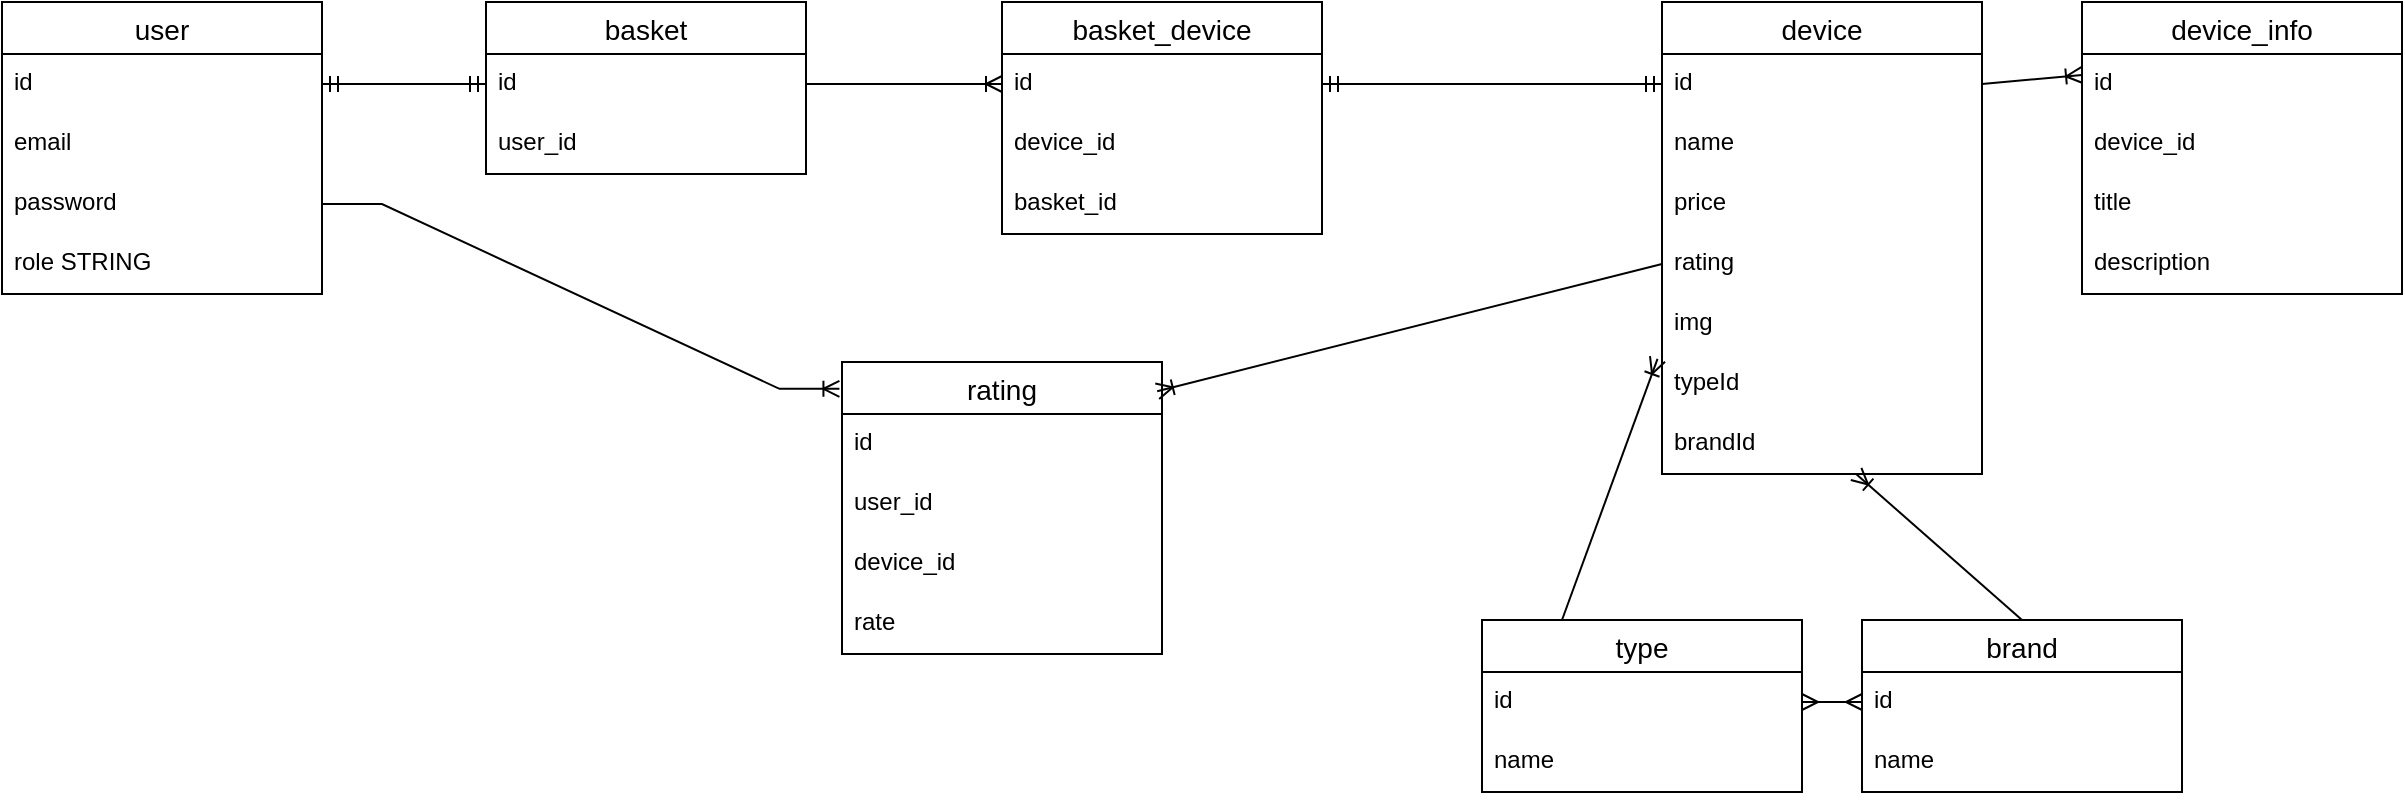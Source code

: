 <mxfile version="15.7.4" type="device"><diagram id="-TbWGPc0IjziI1wQ2mpt" name="Page-1"><mxGraphModel dx="1391" dy="818" grid="1" gridSize="10" guides="1" tooltips="1" connect="1" arrows="1" fold="1" page="1" pageScale="1" pageWidth="850" pageHeight="1100" math="0" shadow="0"><root><mxCell id="0"/><mxCell id="1" parent="0"/><mxCell id="2pViK3lItD6Ge0O_Ts-W-1" value="user" style="swimlane;fontStyle=0;childLayout=stackLayout;horizontal=1;startSize=26;horizontalStack=0;resizeParent=1;resizeParentMax=0;resizeLast=0;collapsible=1;marginBottom=0;align=center;fontSize=14;" vertex="1" parent="1"><mxGeometry x="-390" y="160" width="160" height="146" as="geometry"/></mxCell><mxCell id="2pViK3lItD6Ge0O_Ts-W-2" value="id" style="text;strokeColor=none;fillColor=none;spacingLeft=4;spacingRight=4;overflow=hidden;rotatable=0;points=[[0,0.5],[1,0.5]];portConstraint=eastwest;fontSize=12;" vertex="1" parent="2pViK3lItD6Ge0O_Ts-W-1"><mxGeometry y="26" width="160" height="30" as="geometry"/></mxCell><mxCell id="2pViK3lItD6Ge0O_Ts-W-3" value="email" style="text;strokeColor=none;fillColor=none;spacingLeft=4;spacingRight=4;overflow=hidden;rotatable=0;points=[[0,0.5],[1,0.5]];portConstraint=eastwest;fontSize=12;" vertex="1" parent="2pViK3lItD6Ge0O_Ts-W-1"><mxGeometry y="56" width="160" height="30" as="geometry"/></mxCell><mxCell id="2pViK3lItD6Ge0O_Ts-W-4" value="password" style="text;strokeColor=none;fillColor=none;spacingLeft=4;spacingRight=4;overflow=hidden;rotatable=0;points=[[0,0.5],[1,0.5]];portConstraint=eastwest;fontSize=12;" vertex="1" parent="2pViK3lItD6Ge0O_Ts-W-1"><mxGeometry y="86" width="160" height="30" as="geometry"/></mxCell><mxCell id="2pViK3lItD6Ge0O_Ts-W-5" value="role STRING" style="text;strokeColor=none;fillColor=none;spacingLeft=4;spacingRight=4;overflow=hidden;rotatable=0;points=[[0,0.5],[1,0.5]];portConstraint=eastwest;fontSize=12;" vertex="1" parent="2pViK3lItD6Ge0O_Ts-W-1"><mxGeometry y="116" width="160" height="30" as="geometry"/></mxCell><mxCell id="2pViK3lItD6Ge0O_Ts-W-6" value="basket" style="swimlane;fontStyle=0;childLayout=stackLayout;horizontal=1;startSize=26;horizontalStack=0;resizeParent=1;resizeParentMax=0;resizeLast=0;collapsible=1;marginBottom=0;align=center;fontSize=14;" vertex="1" parent="1"><mxGeometry x="-148" y="160" width="160" height="86" as="geometry"/></mxCell><mxCell id="2pViK3lItD6Ge0O_Ts-W-7" value="id" style="text;strokeColor=none;fillColor=none;spacingLeft=4;spacingRight=4;overflow=hidden;rotatable=0;points=[[0,0.5],[1,0.5]];portConstraint=eastwest;fontSize=12;" vertex="1" parent="2pViK3lItD6Ge0O_Ts-W-6"><mxGeometry y="26" width="160" height="30" as="geometry"/></mxCell><mxCell id="2pViK3lItD6Ge0O_Ts-W-8" value="user_id" style="text;strokeColor=none;fillColor=none;spacingLeft=4;spacingRight=4;overflow=hidden;rotatable=0;points=[[0,0.5],[1,0.5]];portConstraint=eastwest;fontSize=12;" vertex="1" parent="2pViK3lItD6Ge0O_Ts-W-6"><mxGeometry y="56" width="160" height="30" as="geometry"/></mxCell><mxCell id="2pViK3lItD6Ge0O_Ts-W-11" value="" style="edgeStyle=entityRelationEdgeStyle;fontSize=12;html=1;endArrow=ERmandOne;startArrow=ERmandOne;rounded=0;exitX=1;exitY=0.5;exitDx=0;exitDy=0;entryX=0;entryY=0.5;entryDx=0;entryDy=0;" edge="1" parent="1" source="2pViK3lItD6Ge0O_Ts-W-2" target="2pViK3lItD6Ge0O_Ts-W-7"><mxGeometry width="100" height="100" relative="1" as="geometry"><mxPoint x="-210" y="450" as="sourcePoint"/><mxPoint x="-80" y="190" as="targetPoint"/></mxGeometry></mxCell><mxCell id="2pViK3lItD6Ge0O_Ts-W-12" value="device" style="swimlane;fontStyle=0;childLayout=stackLayout;horizontal=1;startSize=26;horizontalStack=0;resizeParent=1;resizeParentMax=0;resizeLast=0;collapsible=1;marginBottom=0;align=center;fontSize=14;" vertex="1" parent="1"><mxGeometry x="440" y="160" width="160" height="236" as="geometry"/></mxCell><mxCell id="2pViK3lItD6Ge0O_Ts-W-13" value="id" style="text;strokeColor=none;fillColor=none;spacingLeft=4;spacingRight=4;overflow=hidden;rotatable=0;points=[[0,0.5],[1,0.5]];portConstraint=eastwest;fontSize=12;" vertex="1" parent="2pViK3lItD6Ge0O_Ts-W-12"><mxGeometry y="26" width="160" height="30" as="geometry"/></mxCell><mxCell id="2pViK3lItD6Ge0O_Ts-W-14" value="name" style="text;strokeColor=none;fillColor=none;spacingLeft=4;spacingRight=4;overflow=hidden;rotatable=0;points=[[0,0.5],[1,0.5]];portConstraint=eastwest;fontSize=12;" vertex="1" parent="2pViK3lItD6Ge0O_Ts-W-12"><mxGeometry y="56" width="160" height="30" as="geometry"/></mxCell><mxCell id="2pViK3lItD6Ge0O_Ts-W-15" value="price" style="text;strokeColor=none;fillColor=none;spacingLeft=4;spacingRight=4;overflow=hidden;rotatable=0;points=[[0,0.5],[1,0.5]];portConstraint=eastwest;fontSize=12;" vertex="1" parent="2pViK3lItD6Ge0O_Ts-W-12"><mxGeometry y="86" width="160" height="30" as="geometry"/></mxCell><mxCell id="2pViK3lItD6Ge0O_Ts-W-16" value="rating" style="text;strokeColor=none;fillColor=none;spacingLeft=4;spacingRight=4;overflow=hidden;rotatable=0;points=[[0,0.5],[1,0.5]];portConstraint=eastwest;fontSize=12;" vertex="1" parent="2pViK3lItD6Ge0O_Ts-W-12"><mxGeometry y="116" width="160" height="30" as="geometry"/></mxCell><mxCell id="2pViK3lItD6Ge0O_Ts-W-17" value="img" style="text;strokeColor=none;fillColor=none;spacingLeft=4;spacingRight=4;overflow=hidden;rotatable=0;points=[[0,0.5],[1,0.5]];portConstraint=eastwest;fontSize=12;" vertex="1" parent="2pViK3lItD6Ge0O_Ts-W-12"><mxGeometry y="146" width="160" height="30" as="geometry"/></mxCell><mxCell id="2pViK3lItD6Ge0O_Ts-W-18" value="typeId" style="text;strokeColor=none;fillColor=none;spacingLeft=4;spacingRight=4;overflow=hidden;rotatable=0;points=[[0,0.5],[1,0.5]];portConstraint=eastwest;fontSize=12;" vertex="1" parent="2pViK3lItD6Ge0O_Ts-W-12"><mxGeometry y="176" width="160" height="30" as="geometry"/></mxCell><mxCell id="2pViK3lItD6Ge0O_Ts-W-19" value="brandId" style="text;strokeColor=none;fillColor=none;spacingLeft=4;spacingRight=4;overflow=hidden;rotatable=0;points=[[0,0.5],[1,0.5]];portConstraint=eastwest;fontSize=12;" vertex="1" parent="2pViK3lItD6Ge0O_Ts-W-12"><mxGeometry y="206" width="160" height="30" as="geometry"/></mxCell><mxCell id="2pViK3lItD6Ge0O_Ts-W-37" value="brand" style="swimlane;fontStyle=0;childLayout=stackLayout;horizontal=1;startSize=26;horizontalStack=0;resizeParent=1;resizeParentMax=0;resizeLast=0;collapsible=1;marginBottom=0;align=center;fontSize=14;" vertex="1" parent="1"><mxGeometry x="540" y="469" width="160" height="86" as="geometry"/></mxCell><mxCell id="2pViK3lItD6Ge0O_Ts-W-38" value="id" style="text;strokeColor=none;fillColor=none;spacingLeft=4;spacingRight=4;overflow=hidden;rotatable=0;points=[[0,0.5],[1,0.5]];portConstraint=eastwest;fontSize=12;" vertex="1" parent="2pViK3lItD6Ge0O_Ts-W-37"><mxGeometry y="26" width="160" height="30" as="geometry"/></mxCell><mxCell id="2pViK3lItD6Ge0O_Ts-W-39" value="name" style="text;strokeColor=none;fillColor=none;spacingLeft=4;spacingRight=4;overflow=hidden;rotatable=0;points=[[0,0.5],[1,0.5]];portConstraint=eastwest;fontSize=12;" vertex="1" parent="2pViK3lItD6Ge0O_Ts-W-37"><mxGeometry y="56" width="160" height="30" as="geometry"/></mxCell><mxCell id="2pViK3lItD6Ge0O_Ts-W-41" value="type" style="swimlane;fontStyle=0;childLayout=stackLayout;horizontal=1;startSize=26;horizontalStack=0;resizeParent=1;resizeParentMax=0;resizeLast=0;collapsible=1;marginBottom=0;align=center;fontSize=14;" vertex="1" parent="1"><mxGeometry x="350" y="469" width="160" height="86" as="geometry"/></mxCell><mxCell id="2pViK3lItD6Ge0O_Ts-W-42" value="id" style="text;strokeColor=none;fillColor=none;spacingLeft=4;spacingRight=4;overflow=hidden;rotatable=0;points=[[0,0.5],[1,0.5]];portConstraint=eastwest;fontSize=12;" vertex="1" parent="2pViK3lItD6Ge0O_Ts-W-41"><mxGeometry y="26" width="160" height="30" as="geometry"/></mxCell><mxCell id="2pViK3lItD6Ge0O_Ts-W-43" value="name" style="text;strokeColor=none;fillColor=none;spacingLeft=4;spacingRight=4;overflow=hidden;rotatable=0;points=[[0,0.5],[1,0.5]];portConstraint=eastwest;fontSize=12;" vertex="1" parent="2pViK3lItD6Ge0O_Ts-W-41"><mxGeometry y="56" width="160" height="30" as="geometry"/></mxCell><mxCell id="2pViK3lItD6Ge0O_Ts-W-45" value="" style="fontSize=12;html=1;endArrow=ERoneToMany;rounded=0;entryX=-0.014;entryY=0.082;entryDx=0;entryDy=0;exitX=0.25;exitY=0;exitDx=0;exitDy=0;entryPerimeter=0;" edge="1" parent="1" source="2pViK3lItD6Ge0O_Ts-W-41" target="2pViK3lItD6Ge0O_Ts-W-18"><mxGeometry width="100" height="100" relative="1" as="geometry"><mxPoint x="168" y="400" as="sourcePoint"/><mxPoint x="488" y="310" as="targetPoint"/></mxGeometry></mxCell><mxCell id="2pViK3lItD6Ge0O_Ts-W-46" value="" style="fontSize=12;html=1;endArrow=ERoneToMany;rounded=0;exitX=0.5;exitY=0;exitDx=0;exitDy=0;" edge="1" parent="1" source="2pViK3lItD6Ge0O_Ts-W-37" target="2pViK3lItD6Ge0O_Ts-W-19"><mxGeometry width="100" height="100" relative="1" as="geometry"><mxPoint x="610" y="530" as="sourcePoint"/><mxPoint x="520" y="450" as="targetPoint"/></mxGeometry></mxCell><mxCell id="2pViK3lItD6Ge0O_Ts-W-48" value="" style="edgeStyle=entityRelationEdgeStyle;fontSize=12;html=1;endArrow=ERmany;startArrow=ERmany;rounded=0;exitX=1;exitY=0.5;exitDx=0;exitDy=0;entryX=0;entryY=0.5;entryDx=0;entryDy=0;" edge="1" parent="1" source="2pViK3lItD6Ge0O_Ts-W-42" target="2pViK3lItD6Ge0O_Ts-W-38"><mxGeometry width="100" height="100" relative="1" as="geometry"><mxPoint x="278" y="649" as="sourcePoint"/><mxPoint x="378" y="549" as="targetPoint"/></mxGeometry></mxCell><mxCell id="2pViK3lItD6Ge0O_Ts-W-49" value="device_info" style="swimlane;fontStyle=0;childLayout=stackLayout;horizontal=1;startSize=26;horizontalStack=0;resizeParent=1;resizeParentMax=0;resizeLast=0;collapsible=1;marginBottom=0;align=center;fontSize=14;" vertex="1" parent="1"><mxGeometry x="650" y="160" width="160" height="146" as="geometry"/></mxCell><mxCell id="2pViK3lItD6Ge0O_Ts-W-50" value="id" style="text;strokeColor=none;fillColor=none;spacingLeft=4;spacingRight=4;overflow=hidden;rotatable=0;points=[[0,0.5],[1,0.5]];portConstraint=eastwest;fontSize=12;" vertex="1" parent="2pViK3lItD6Ge0O_Ts-W-49"><mxGeometry y="26" width="160" height="30" as="geometry"/></mxCell><mxCell id="2pViK3lItD6Ge0O_Ts-W-51" value="device_id" style="text;strokeColor=none;fillColor=none;spacingLeft=4;spacingRight=4;overflow=hidden;rotatable=0;points=[[0,0.5],[1,0.5]];portConstraint=eastwest;fontSize=12;" vertex="1" parent="2pViK3lItD6Ge0O_Ts-W-49"><mxGeometry y="56" width="160" height="30" as="geometry"/></mxCell><mxCell id="2pViK3lItD6Ge0O_Ts-W-52" value="title" style="text;strokeColor=none;fillColor=none;spacingLeft=4;spacingRight=4;overflow=hidden;rotatable=0;points=[[0,0.5],[1,0.5]];portConstraint=eastwest;fontSize=12;" vertex="1" parent="2pViK3lItD6Ge0O_Ts-W-49"><mxGeometry y="86" width="160" height="30" as="geometry"/></mxCell><mxCell id="2pViK3lItD6Ge0O_Ts-W-55" value="description" style="text;strokeColor=none;fillColor=none;spacingLeft=4;spacingRight=4;overflow=hidden;rotatable=0;points=[[0,0.5],[1,0.5]];portConstraint=eastwest;fontSize=12;" vertex="1" parent="2pViK3lItD6Ge0O_Ts-W-49"><mxGeometry y="116" width="160" height="30" as="geometry"/></mxCell><mxCell id="2pViK3lItD6Ge0O_Ts-W-54" value="" style="fontSize=12;html=1;endArrow=ERoneToMany;rounded=0;exitX=1;exitY=0.5;exitDx=0;exitDy=0;entryX=0;entryY=0.25;entryDx=0;entryDy=0;" edge="1" parent="1" source="2pViK3lItD6Ge0O_Ts-W-13" target="2pViK3lItD6Ge0O_Ts-W-49"><mxGeometry width="100" height="100" relative="1" as="geometry"><mxPoint x="610" y="440" as="sourcePoint"/><mxPoint x="650" y="208" as="targetPoint"/></mxGeometry></mxCell><mxCell id="2pViK3lItD6Ge0O_Ts-W-56" value="basket_device" style="swimlane;fontStyle=0;childLayout=stackLayout;horizontal=1;startSize=26;horizontalStack=0;resizeParent=1;resizeParentMax=0;resizeLast=0;collapsible=1;marginBottom=0;align=center;fontSize=14;" vertex="1" parent="1"><mxGeometry x="110" y="160" width="160" height="116" as="geometry"/></mxCell><mxCell id="2pViK3lItD6Ge0O_Ts-W-57" value="id" style="text;strokeColor=none;fillColor=none;spacingLeft=4;spacingRight=4;overflow=hidden;rotatable=0;points=[[0,0.5],[1,0.5]];portConstraint=eastwest;fontSize=12;" vertex="1" parent="2pViK3lItD6Ge0O_Ts-W-56"><mxGeometry y="26" width="160" height="30" as="geometry"/></mxCell><mxCell id="2pViK3lItD6Ge0O_Ts-W-58" value="device_id" style="text;strokeColor=none;fillColor=none;spacingLeft=4;spacingRight=4;overflow=hidden;rotatable=0;points=[[0,0.5],[1,0.5]];portConstraint=eastwest;fontSize=12;" vertex="1" parent="2pViK3lItD6Ge0O_Ts-W-56"><mxGeometry y="56" width="160" height="30" as="geometry"/></mxCell><mxCell id="2pViK3lItD6Ge0O_Ts-W-62" value="basket_id" style="text;strokeColor=none;fillColor=none;spacingLeft=4;spacingRight=4;overflow=hidden;rotatable=0;points=[[0,0.5],[1,0.5]];portConstraint=eastwest;fontSize=12;" vertex="1" parent="2pViK3lItD6Ge0O_Ts-W-56"><mxGeometry y="86" width="160" height="30" as="geometry"/></mxCell><mxCell id="2pViK3lItD6Ge0O_Ts-W-63" value="" style="edgeStyle=entityRelationEdgeStyle;fontSize=12;html=1;endArrow=ERoneToMany;rounded=0;exitX=1;exitY=0.5;exitDx=0;exitDy=0;entryX=0;entryY=0.5;entryDx=0;entryDy=0;" edge="1" parent="1" source="2pViK3lItD6Ge0O_Ts-W-7" target="2pViK3lItD6Ge0O_Ts-W-57"><mxGeometry width="100" height="100" relative="1" as="geometry"><mxPoint x="-230" y="70" as="sourcePoint"/><mxPoint x="-170" as="targetPoint"/></mxGeometry></mxCell><mxCell id="2pViK3lItD6Ge0O_Ts-W-64" value="" style="edgeStyle=entityRelationEdgeStyle;fontSize=12;html=1;endArrow=ERmandOne;startArrow=ERmandOne;rounded=0;exitX=0;exitY=0.5;exitDx=0;exitDy=0;entryX=1;entryY=0.5;entryDx=0;entryDy=0;" edge="1" parent="1" source="2pViK3lItD6Ge0O_Ts-W-13" target="2pViK3lItD6Ge0O_Ts-W-57"><mxGeometry width="100" height="100" relative="1" as="geometry"><mxPoint x="-178" y="277.5" as="sourcePoint"/><mxPoint x="-96" y="277.5" as="targetPoint"/></mxGeometry></mxCell><mxCell id="2pViK3lItD6Ge0O_Ts-W-67" value="rating" style="swimlane;fontStyle=0;childLayout=stackLayout;horizontal=1;startSize=26;horizontalStack=0;resizeParent=1;resizeParentMax=0;resizeLast=0;collapsible=1;marginBottom=0;align=center;fontSize=14;" vertex="1" parent="1"><mxGeometry x="30" y="340" width="160" height="146" as="geometry"/></mxCell><mxCell id="2pViK3lItD6Ge0O_Ts-W-68" value="id" style="text;strokeColor=none;fillColor=none;spacingLeft=4;spacingRight=4;overflow=hidden;rotatable=0;points=[[0,0.5],[1,0.5]];portConstraint=eastwest;fontSize=12;" vertex="1" parent="2pViK3lItD6Ge0O_Ts-W-67"><mxGeometry y="26" width="160" height="30" as="geometry"/></mxCell><mxCell id="2pViK3lItD6Ge0O_Ts-W-69" value="user_id" style="text;strokeColor=none;fillColor=none;spacingLeft=4;spacingRight=4;overflow=hidden;rotatable=0;points=[[0,0.5],[1,0.5]];portConstraint=eastwest;fontSize=12;" vertex="1" parent="2pViK3lItD6Ge0O_Ts-W-67"><mxGeometry y="56" width="160" height="30" as="geometry"/></mxCell><mxCell id="2pViK3lItD6Ge0O_Ts-W-70" value="device_id" style="text;strokeColor=none;fillColor=none;spacingLeft=4;spacingRight=4;overflow=hidden;rotatable=0;points=[[0,0.5],[1,0.5]];portConstraint=eastwest;fontSize=12;" vertex="1" parent="2pViK3lItD6Ge0O_Ts-W-67"><mxGeometry y="86" width="160" height="30" as="geometry"/></mxCell><mxCell id="2pViK3lItD6Ge0O_Ts-W-71" value="rate" style="text;strokeColor=none;fillColor=none;spacingLeft=4;spacingRight=4;overflow=hidden;rotatable=0;points=[[0,0.5],[1,0.5]];portConstraint=eastwest;fontSize=12;" vertex="1" parent="2pViK3lItD6Ge0O_Ts-W-67"><mxGeometry y="116" width="160" height="30" as="geometry"/></mxCell><mxCell id="2pViK3lItD6Ge0O_Ts-W-72" value="" style="edgeStyle=entityRelationEdgeStyle;fontSize=12;html=1;endArrow=ERoneToMany;rounded=0;exitX=1;exitY=0.5;exitDx=0;exitDy=0;entryX=-0.008;entryY=0.092;entryDx=0;entryDy=0;entryPerimeter=0;" edge="1" parent="1" source="2pViK3lItD6Ge0O_Ts-W-4" target="2pViK3lItD6Ge0O_Ts-W-67"><mxGeometry width="100" height="100" relative="1" as="geometry"><mxPoint x="22" y="211" as="sourcePoint"/><mxPoint x="120.0" y="211" as="targetPoint"/></mxGeometry></mxCell><mxCell id="2pViK3lItD6Ge0O_Ts-W-73" value="" style="fontSize=12;html=1;endArrow=ERoneToMany;rounded=0;entryX=0.985;entryY=0.1;entryDx=0;entryDy=0;entryPerimeter=0;exitX=0;exitY=0.5;exitDx=0;exitDy=0;" edge="1" parent="1" source="2pViK3lItD6Ge0O_Ts-W-16" target="2pViK3lItD6Ge0O_Ts-W-67"><mxGeometry width="100" height="100" relative="1" as="geometry"><mxPoint x="320" y="420" as="sourcePoint"/><mxPoint x="250" y="370" as="targetPoint"/></mxGeometry></mxCell></root></mxGraphModel></diagram></mxfile>